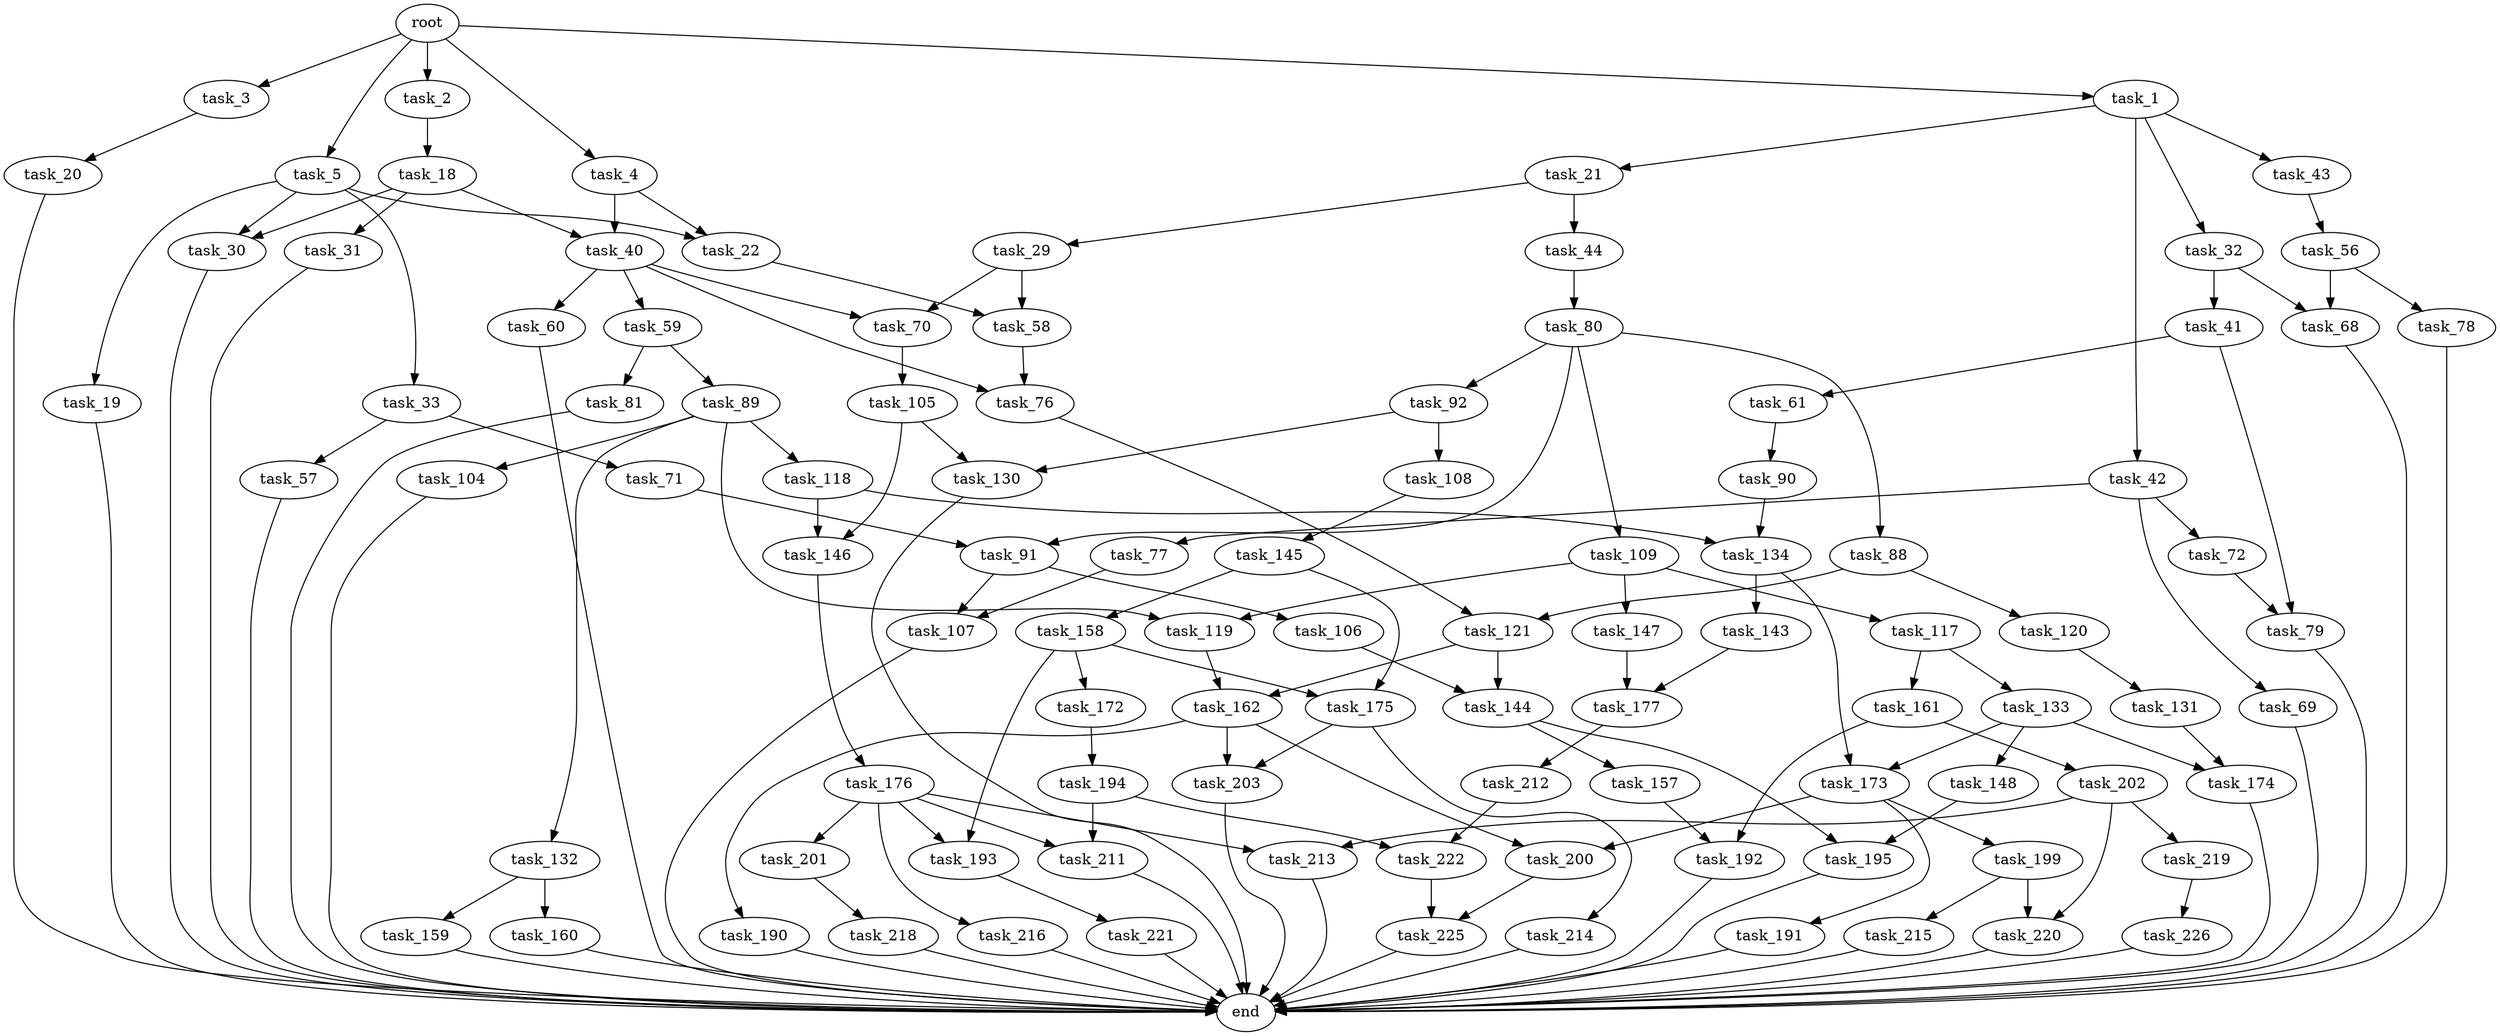 digraph G {
  root [size="0.000000"];
  task_1 [size="4952453926.000000"];
  task_2 [size="200959415578.000000"];
  task_3 [size="24053345589.000000"];
  task_4 [size="29595123408.000000"];
  task_5 [size="135379848370.000000"];
  task_21 [size="27162250397.000000"];
  task_32 [size="2607941466.000000"];
  task_42 [size="68719476736.000000"];
  task_43 [size="516056255648.000000"];
  task_18 [size="876443652188.000000"];
  task_20 [size="23433916916.000000"];
  task_22 [size="609488426560.000000"];
  task_40 [size="5332554912.000000"];
  task_19 [size="134217728000.000000"];
  task_30 [size="134217728000.000000"];
  task_33 [size="613024672000.000000"];
  task_31 [size="21447929634.000000"];
  end [size="0.000000"];
  task_29 [size="1073741824000.000000"];
  task_44 [size="134217728000.000000"];
  task_58 [size="549755813888.000000"];
  task_70 [size="27318595112.000000"];
  task_41 [size="1073741824000.000000"];
  task_68 [size="28991029248.000000"];
  task_57 [size="57007922467.000000"];
  task_71 [size="68719476736.000000"];
  task_59 [size="32649289351.000000"];
  task_60 [size="47943530562.000000"];
  task_76 [size="6633092539.000000"];
  task_61 [size="782757789696.000000"];
  task_79 [size="505257053118.000000"];
  task_69 [size="190355408385.000000"];
  task_72 [size="499747848502.000000"];
  task_77 [size="68719476736.000000"];
  task_56 [size="979880631991.000000"];
  task_80 [size="16850107880.000000"];
  task_78 [size="549755813888.000000"];
  task_81 [size="3976920575.000000"];
  task_89 [size="89522896587.000000"];
  task_90 [size="138403041515.000000"];
  task_105 [size="134217728000.000000"];
  task_91 [size="309980977002.000000"];
  task_121 [size="4625105267.000000"];
  task_107 [size="159840224120.000000"];
  task_88 [size="28991029248.000000"];
  task_92 [size="549755813888.000000"];
  task_109 [size="5956596988.000000"];
  task_120 [size="30488460580.000000"];
  task_104 [size="549755813888.000000"];
  task_118 [size="640123545256.000000"];
  task_119 [size="782757789696.000000"];
  task_132 [size="15627114140.000000"];
  task_134 [size="32909282772.000000"];
  task_106 [size="4693927428.000000"];
  task_108 [size="12079388391.000000"];
  task_130 [size="368293445632.000000"];
  task_146 [size="206333419191.000000"];
  task_144 [size="88541274004.000000"];
  task_145 [size="13713075968.000000"];
  task_117 [size="782757789696.000000"];
  task_147 [size="18171893558.000000"];
  task_133 [size="28991029248.000000"];
  task_161 [size="4482124086.000000"];
  task_162 [size="1212532648236.000000"];
  task_131 [size="246283557048.000000"];
  task_174 [size="28991029248.000000"];
  task_159 [size="4816222831.000000"];
  task_160 [size="15803873790.000000"];
  task_148 [size="907606898440.000000"];
  task_173 [size="326723869500.000000"];
  task_143 [size="68719476736.000000"];
  task_177 [size="28991029248.000000"];
  task_157 [size="23692401468.000000"];
  task_195 [size="134980308519.000000"];
  task_158 [size="40305081463.000000"];
  task_175 [size="14775665034.000000"];
  task_176 [size="23320039318.000000"];
  task_192 [size="68719476736.000000"];
  task_172 [size="21337957330.000000"];
  task_193 [size="406262543480.000000"];
  task_202 [size="1073741824000.000000"];
  task_190 [size="2963359664.000000"];
  task_200 [size="69117171555.000000"];
  task_203 [size="549755813888.000000"];
  task_194 [size="8861068183.000000"];
  task_191 [size="1261103938297.000000"];
  task_199 [size="15754555264.000000"];
  task_214 [size="3663780625.000000"];
  task_201 [size="31595903789.000000"];
  task_211 [size="603933279080.000000"];
  task_213 [size="36190081338.000000"];
  task_216 [size="44259275239.000000"];
  task_212 [size="1440359164.000000"];
  task_221 [size="129800499025.000000"];
  task_222 [size="8589934592.000000"];
  task_215 [size="549755813888.000000"];
  task_220 [size="403640671356.000000"];
  task_225 [size="330111561949.000000"];
  task_218 [size="29803408115.000000"];
  task_219 [size="586059446996.000000"];
  task_226 [size="13550686044.000000"];

  root -> task_1 [size="1.000000"];
  root -> task_2 [size="1.000000"];
  root -> task_3 [size="1.000000"];
  root -> task_4 [size="1.000000"];
  root -> task_5 [size="1.000000"];
  task_1 -> task_21 [size="301989888.000000"];
  task_1 -> task_32 [size="301989888.000000"];
  task_1 -> task_42 [size="301989888.000000"];
  task_1 -> task_43 [size="301989888.000000"];
  task_2 -> task_18 [size="209715200.000000"];
  task_3 -> task_20 [size="679477248.000000"];
  task_4 -> task_22 [size="536870912.000000"];
  task_4 -> task_40 [size="536870912.000000"];
  task_5 -> task_19 [size="301989888.000000"];
  task_5 -> task_22 [size="301989888.000000"];
  task_5 -> task_30 [size="301989888.000000"];
  task_5 -> task_33 [size="301989888.000000"];
  task_21 -> task_29 [size="838860800.000000"];
  task_21 -> task_44 [size="838860800.000000"];
  task_32 -> task_41 [size="209715200.000000"];
  task_32 -> task_68 [size="209715200.000000"];
  task_42 -> task_69 [size="134217728.000000"];
  task_42 -> task_72 [size="134217728.000000"];
  task_42 -> task_77 [size="134217728.000000"];
  task_43 -> task_56 [size="838860800.000000"];
  task_18 -> task_30 [size="536870912.000000"];
  task_18 -> task_31 [size="536870912.000000"];
  task_18 -> task_40 [size="536870912.000000"];
  task_20 -> end [size="1.000000"];
  task_22 -> task_58 [size="536870912.000000"];
  task_40 -> task_59 [size="209715200.000000"];
  task_40 -> task_60 [size="209715200.000000"];
  task_40 -> task_70 [size="209715200.000000"];
  task_40 -> task_76 [size="209715200.000000"];
  task_19 -> end [size="1.000000"];
  task_30 -> end [size="1.000000"];
  task_33 -> task_57 [size="536870912.000000"];
  task_33 -> task_71 [size="536870912.000000"];
  task_31 -> end [size="1.000000"];
  task_29 -> task_58 [size="838860800.000000"];
  task_29 -> task_70 [size="838860800.000000"];
  task_44 -> task_80 [size="209715200.000000"];
  task_58 -> task_76 [size="536870912.000000"];
  task_70 -> task_105 [size="838860800.000000"];
  task_41 -> task_61 [size="838860800.000000"];
  task_41 -> task_79 [size="838860800.000000"];
  task_68 -> end [size="1.000000"];
  task_57 -> end [size="1.000000"];
  task_71 -> task_91 [size="134217728.000000"];
  task_59 -> task_81 [size="33554432.000000"];
  task_59 -> task_89 [size="33554432.000000"];
  task_60 -> end [size="1.000000"];
  task_76 -> task_121 [size="301989888.000000"];
  task_61 -> task_90 [size="679477248.000000"];
  task_79 -> end [size="1.000000"];
  task_69 -> end [size="1.000000"];
  task_72 -> task_79 [size="411041792.000000"];
  task_77 -> task_107 [size="134217728.000000"];
  task_56 -> task_68 [size="838860800.000000"];
  task_56 -> task_78 [size="838860800.000000"];
  task_80 -> task_88 [size="536870912.000000"];
  task_80 -> task_91 [size="536870912.000000"];
  task_80 -> task_92 [size="536870912.000000"];
  task_80 -> task_109 [size="536870912.000000"];
  task_78 -> end [size="1.000000"];
  task_81 -> end [size="1.000000"];
  task_89 -> task_104 [size="301989888.000000"];
  task_89 -> task_118 [size="301989888.000000"];
  task_89 -> task_119 [size="301989888.000000"];
  task_89 -> task_132 [size="301989888.000000"];
  task_90 -> task_134 [size="209715200.000000"];
  task_105 -> task_130 [size="209715200.000000"];
  task_105 -> task_146 [size="209715200.000000"];
  task_91 -> task_106 [size="209715200.000000"];
  task_91 -> task_107 [size="209715200.000000"];
  task_121 -> task_144 [size="411041792.000000"];
  task_121 -> task_162 [size="411041792.000000"];
  task_107 -> end [size="1.000000"];
  task_88 -> task_120 [size="75497472.000000"];
  task_88 -> task_121 [size="75497472.000000"];
  task_92 -> task_108 [size="536870912.000000"];
  task_92 -> task_130 [size="536870912.000000"];
  task_109 -> task_117 [size="301989888.000000"];
  task_109 -> task_119 [size="301989888.000000"];
  task_109 -> task_147 [size="301989888.000000"];
  task_120 -> task_131 [size="679477248.000000"];
  task_104 -> end [size="1.000000"];
  task_118 -> task_134 [size="536870912.000000"];
  task_118 -> task_146 [size="536870912.000000"];
  task_119 -> task_162 [size="679477248.000000"];
  task_132 -> task_159 [size="301989888.000000"];
  task_132 -> task_160 [size="301989888.000000"];
  task_134 -> task_143 [size="838860800.000000"];
  task_134 -> task_173 [size="838860800.000000"];
  task_106 -> task_144 [size="75497472.000000"];
  task_108 -> task_145 [size="301989888.000000"];
  task_130 -> end [size="1.000000"];
  task_146 -> task_176 [size="679477248.000000"];
  task_144 -> task_157 [size="75497472.000000"];
  task_144 -> task_195 [size="75497472.000000"];
  task_145 -> task_158 [size="536870912.000000"];
  task_145 -> task_175 [size="536870912.000000"];
  task_117 -> task_133 [size="679477248.000000"];
  task_117 -> task_161 [size="679477248.000000"];
  task_147 -> task_177 [size="411041792.000000"];
  task_133 -> task_148 [size="75497472.000000"];
  task_133 -> task_173 [size="75497472.000000"];
  task_133 -> task_174 [size="75497472.000000"];
  task_161 -> task_192 [size="209715200.000000"];
  task_161 -> task_202 [size="209715200.000000"];
  task_162 -> task_190 [size="838860800.000000"];
  task_162 -> task_200 [size="838860800.000000"];
  task_162 -> task_203 [size="838860800.000000"];
  task_131 -> task_174 [size="209715200.000000"];
  task_174 -> end [size="1.000000"];
  task_159 -> end [size="1.000000"];
  task_160 -> end [size="1.000000"];
  task_148 -> task_195 [size="838860800.000000"];
  task_173 -> task_191 [size="679477248.000000"];
  task_173 -> task_199 [size="679477248.000000"];
  task_173 -> task_200 [size="679477248.000000"];
  task_143 -> task_177 [size="134217728.000000"];
  task_177 -> task_212 [size="75497472.000000"];
  task_157 -> task_192 [size="411041792.000000"];
  task_195 -> end [size="1.000000"];
  task_158 -> task_172 [size="679477248.000000"];
  task_158 -> task_175 [size="679477248.000000"];
  task_158 -> task_193 [size="679477248.000000"];
  task_175 -> task_203 [size="536870912.000000"];
  task_175 -> task_214 [size="536870912.000000"];
  task_176 -> task_193 [size="411041792.000000"];
  task_176 -> task_201 [size="411041792.000000"];
  task_176 -> task_211 [size="411041792.000000"];
  task_176 -> task_213 [size="411041792.000000"];
  task_176 -> task_216 [size="411041792.000000"];
  task_192 -> end [size="1.000000"];
  task_172 -> task_194 [size="411041792.000000"];
  task_193 -> task_221 [size="411041792.000000"];
  task_202 -> task_213 [size="838860800.000000"];
  task_202 -> task_219 [size="838860800.000000"];
  task_202 -> task_220 [size="838860800.000000"];
  task_190 -> end [size="1.000000"];
  task_200 -> task_225 [size="75497472.000000"];
  task_203 -> end [size="1.000000"];
  task_194 -> task_211 [size="33554432.000000"];
  task_194 -> task_222 [size="33554432.000000"];
  task_191 -> end [size="1.000000"];
  task_199 -> task_215 [size="33554432.000000"];
  task_199 -> task_220 [size="33554432.000000"];
  task_214 -> end [size="1.000000"];
  task_201 -> task_218 [size="679477248.000000"];
  task_211 -> end [size="1.000000"];
  task_213 -> end [size="1.000000"];
  task_216 -> end [size="1.000000"];
  task_212 -> task_222 [size="33554432.000000"];
  task_221 -> end [size="1.000000"];
  task_222 -> task_225 [size="33554432.000000"];
  task_215 -> end [size="1.000000"];
  task_220 -> end [size="1.000000"];
  task_225 -> end [size="1.000000"];
  task_218 -> end [size="1.000000"];
  task_219 -> task_226 [size="411041792.000000"];
  task_226 -> end [size="1.000000"];
}
